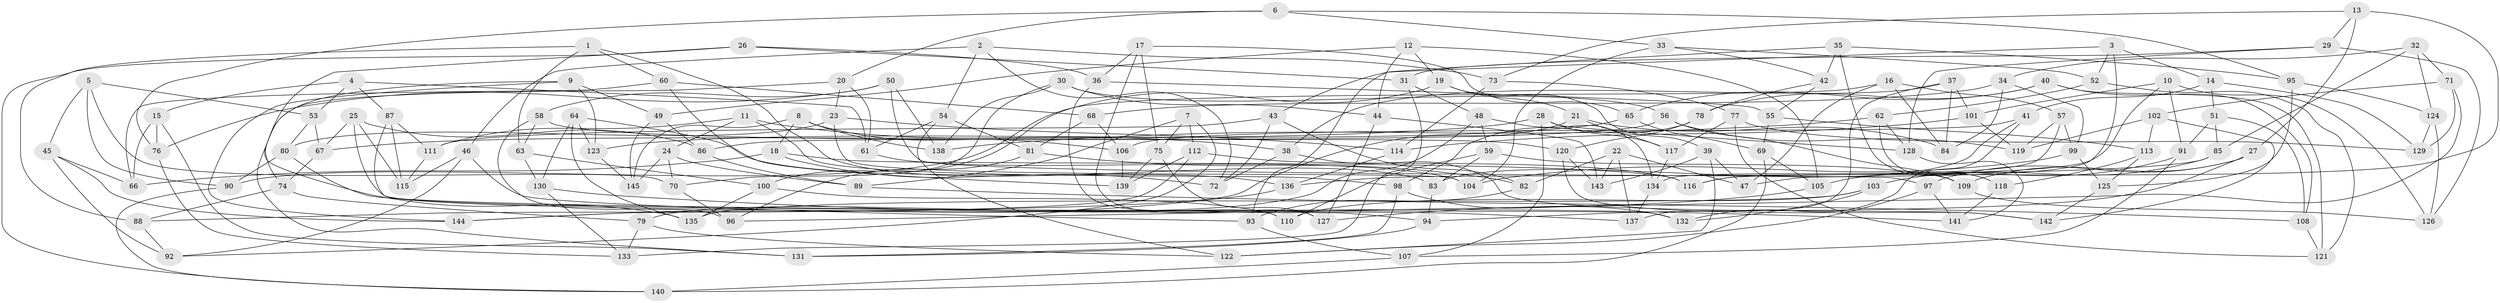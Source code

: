 // Generated by graph-tools (version 1.1) at 2025/26/03/09/25 03:26:51]
// undirected, 145 vertices, 290 edges
graph export_dot {
graph [start="1"]
  node [color=gray90,style=filled];
  1;
  2;
  3;
  4;
  5;
  6;
  7;
  8;
  9;
  10;
  11;
  12;
  13;
  14;
  15;
  16;
  17;
  18;
  19;
  20;
  21;
  22;
  23;
  24;
  25;
  26;
  27;
  28;
  29;
  30;
  31;
  32;
  33;
  34;
  35;
  36;
  37;
  38;
  39;
  40;
  41;
  42;
  43;
  44;
  45;
  46;
  47;
  48;
  49;
  50;
  51;
  52;
  53;
  54;
  55;
  56;
  57;
  58;
  59;
  60;
  61;
  62;
  63;
  64;
  65;
  66;
  67;
  68;
  69;
  70;
  71;
  72;
  73;
  74;
  75;
  76;
  77;
  78;
  79;
  80;
  81;
  82;
  83;
  84;
  85;
  86;
  87;
  88;
  89;
  90;
  91;
  92;
  93;
  94;
  95;
  96;
  97;
  98;
  99;
  100;
  101;
  102;
  103;
  104;
  105;
  106;
  107;
  108;
  109;
  110;
  111;
  112;
  113;
  114;
  115;
  116;
  117;
  118;
  119;
  120;
  121;
  122;
  123;
  124;
  125;
  126;
  127;
  128;
  129;
  130;
  131;
  132;
  133;
  134;
  135;
  136;
  137;
  138;
  139;
  140;
  141;
  142;
  143;
  144;
  145;
  1 -- 83;
  1 -- 63;
  1 -- 88;
  1 -- 60;
  2 -- 72;
  2 -- 73;
  2 -- 54;
  2 -- 46;
  3 -- 47;
  3 -- 52;
  3 -- 14;
  3 -- 43;
  4 -- 15;
  4 -- 53;
  4 -- 87;
  4 -- 61;
  5 -- 70;
  5 -- 53;
  5 -- 45;
  5 -- 90;
  6 -- 95;
  6 -- 76;
  6 -- 33;
  6 -- 20;
  7 -- 89;
  7 -- 75;
  7 -- 112;
  7 -- 92;
  8 -- 106;
  8 -- 138;
  8 -- 18;
  8 -- 145;
  9 -- 123;
  9 -- 144;
  9 -- 49;
  9 -- 74;
  10 -- 126;
  10 -- 101;
  10 -- 116;
  10 -- 91;
  11 -- 111;
  11 -- 38;
  11 -- 98;
  11 -- 24;
  12 -- 49;
  12 -- 105;
  12 -- 44;
  12 -- 19;
  13 -- 27;
  13 -- 29;
  13 -- 116;
  13 -- 73;
  14 -- 129;
  14 -- 51;
  14 -- 41;
  15 -- 131;
  15 -- 76;
  15 -- 66;
  16 -- 47;
  16 -- 90;
  16 -- 84;
  16 -- 57;
  17 -- 127;
  17 -- 65;
  17 -- 75;
  17 -- 36;
  18 -- 116;
  18 -- 72;
  18 -- 66;
  19 -- 39;
  19 -- 21;
  19 -- 100;
  20 -- 23;
  20 -- 131;
  20 -- 61;
  21 -- 88;
  21 -- 117;
  21 -- 84;
  22 -- 82;
  22 -- 137;
  22 -- 47;
  22 -- 143;
  23 -- 114;
  23 -- 104;
  23 -- 80;
  24 -- 145;
  24 -- 70;
  24 -- 89;
  25 -- 86;
  25 -- 115;
  25 -- 132;
  25 -- 67;
  26 -- 140;
  26 -- 31;
  26 -- 36;
  26 -- 135;
  27 -- 97;
  27 -- 94;
  27 -- 109;
  28 -- 107;
  28 -- 67;
  28 -- 128;
  28 -- 117;
  29 -- 126;
  29 -- 31;
  29 -- 128;
  30 -- 138;
  30 -- 70;
  30 -- 44;
  30 -- 56;
  31 -- 48;
  31 -- 133;
  32 -- 124;
  32 -- 71;
  32 -- 85;
  32 -- 34;
  33 -- 42;
  33 -- 104;
  33 -- 52;
  34 -- 68;
  34 -- 99;
  34 -- 84;
  35 -- 93;
  35 -- 118;
  35 -- 42;
  35 -- 95;
  36 -- 55;
  36 -- 110;
  37 -- 137;
  37 -- 101;
  37 -- 38;
  37 -- 84;
  38 -- 142;
  38 -- 72;
  39 -- 143;
  39 -- 47;
  39 -- 122;
  40 -- 78;
  40 -- 65;
  40 -- 121;
  40 -- 108;
  41 -- 106;
  41 -- 83;
  41 -- 132;
  42 -- 78;
  42 -- 55;
  43 -- 82;
  43 -- 111;
  43 -- 72;
  44 -- 143;
  44 -- 127;
  45 -- 66;
  45 -- 144;
  45 -- 92;
  46 -- 115;
  46 -- 92;
  46 -- 93;
  48 -- 134;
  48 -- 59;
  48 -- 79;
  49 -- 145;
  49 -- 86;
  50 -- 138;
  50 -- 76;
  50 -- 97;
  50 -- 58;
  51 -- 85;
  51 -- 91;
  51 -- 108;
  52 -- 121;
  52 -- 62;
  53 -- 67;
  53 -- 80;
  54 -- 61;
  54 -- 81;
  54 -- 122;
  55 -- 113;
  55 -- 69;
  56 -- 86;
  56 -- 119;
  56 -- 109;
  57 -- 134;
  57 -- 119;
  57 -- 99;
  58 -- 96;
  58 -- 63;
  58 -- 120;
  59 -- 83;
  59 -- 109;
  59 -- 110;
  60 -- 139;
  60 -- 66;
  60 -- 68;
  61 -- 104;
  62 -- 128;
  62 -- 118;
  62 -- 138;
  63 -- 100;
  63 -- 130;
  64 -- 130;
  64 -- 123;
  64 -- 135;
  64 -- 136;
  65 -- 69;
  65 -- 123;
  67 -- 74;
  68 -- 106;
  68 -- 81;
  69 -- 140;
  69 -- 105;
  70 -- 96;
  71 -- 96;
  71 -- 129;
  71 -- 102;
  73 -- 114;
  73 -- 77;
  74 -- 79;
  74 -- 88;
  75 -- 127;
  75 -- 139;
  76 -- 133;
  77 -- 121;
  77 -- 129;
  77 -- 117;
  78 -- 120;
  78 -- 98;
  79 -- 122;
  79 -- 133;
  80 -- 137;
  80 -- 90;
  81 -- 96;
  81 -- 82;
  82 -- 93;
  83 -- 94;
  85 -- 136;
  85 -- 103;
  86 -- 89;
  87 -- 115;
  87 -- 94;
  87 -- 111;
  88 -- 92;
  89 -- 108;
  90 -- 140;
  91 -- 107;
  91 -- 105;
  93 -- 107;
  94 -- 131;
  95 -- 124;
  95 -- 125;
  97 -- 141;
  97 -- 122;
  98 -- 131;
  98 -- 132;
  99 -- 125;
  99 -- 104;
  100 -- 110;
  100 -- 135;
  101 -- 119;
  101 -- 114;
  102 -- 113;
  102 -- 119;
  102 -- 142;
  103 -- 135;
  103 -- 110;
  103 -- 132;
  105 -- 127;
  106 -- 139;
  107 -- 140;
  108 -- 121;
  109 -- 126;
  111 -- 115;
  112 -- 144;
  112 -- 139;
  112 -- 116;
  113 -- 118;
  113 -- 125;
  114 -- 136;
  117 -- 134;
  118 -- 141;
  120 -- 142;
  120 -- 143;
  123 -- 145;
  124 -- 129;
  124 -- 126;
  125 -- 142;
  128 -- 141;
  130 -- 133;
  130 -- 141;
  134 -- 137;
  136 -- 144;
}
